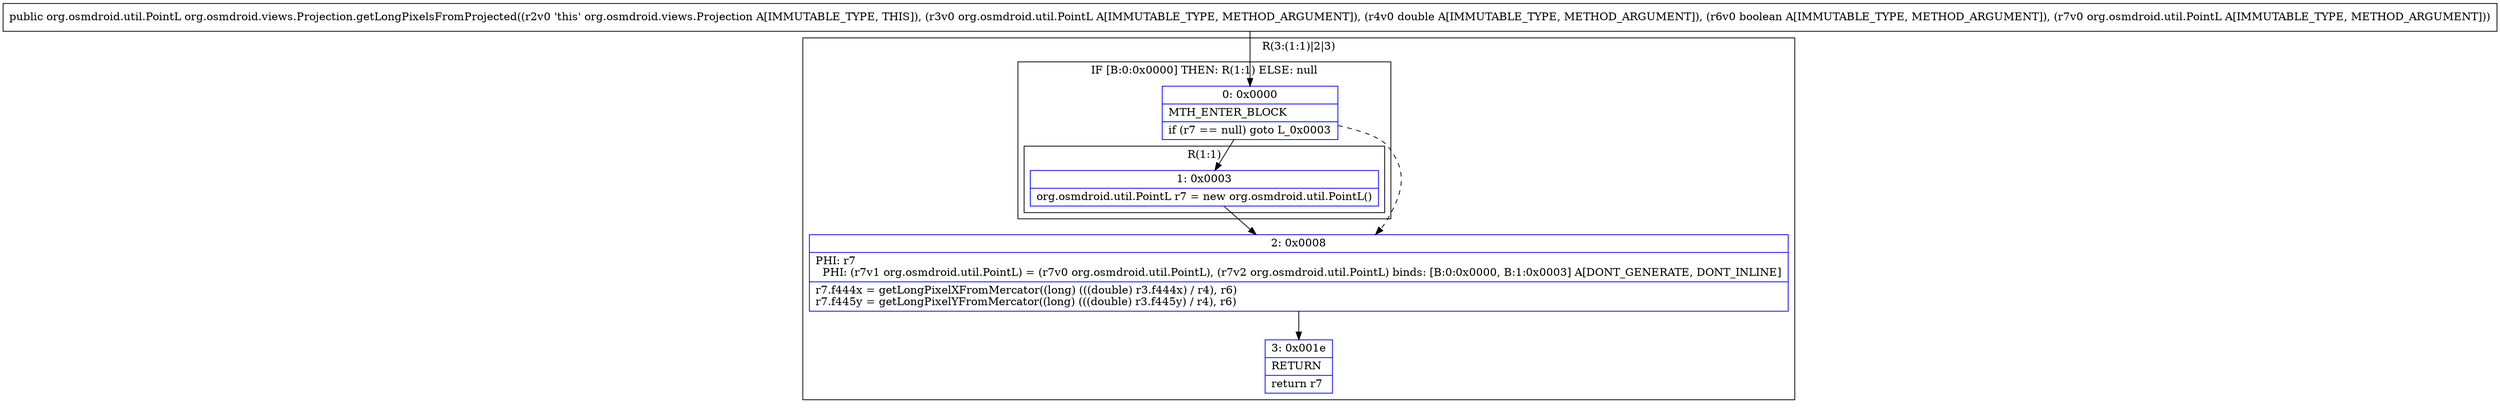 digraph "CFG fororg.osmdroid.views.Projection.getLongPixelsFromProjected(Lorg\/osmdroid\/util\/PointL;DZLorg\/osmdroid\/util\/PointL;)Lorg\/osmdroid\/util\/PointL;" {
subgraph cluster_Region_970966990 {
label = "R(3:(1:1)|2|3)";
node [shape=record,color=blue];
subgraph cluster_IfRegion_544975368 {
label = "IF [B:0:0x0000] THEN: R(1:1) ELSE: null";
node [shape=record,color=blue];
Node_0 [shape=record,label="{0\:\ 0x0000|MTH_ENTER_BLOCK\l|if (r7 == null) goto L_0x0003\l}"];
subgraph cluster_Region_200255560 {
label = "R(1:1)";
node [shape=record,color=blue];
Node_1 [shape=record,label="{1\:\ 0x0003|org.osmdroid.util.PointL r7 = new org.osmdroid.util.PointL()\l}"];
}
}
Node_2 [shape=record,label="{2\:\ 0x0008|PHI: r7 \l  PHI: (r7v1 org.osmdroid.util.PointL) = (r7v0 org.osmdroid.util.PointL), (r7v2 org.osmdroid.util.PointL) binds: [B:0:0x0000, B:1:0x0003] A[DONT_GENERATE, DONT_INLINE]\l|r7.f444x = getLongPixelXFromMercator((long) (((double) r3.f444x) \/ r4), r6)\lr7.f445y = getLongPixelYFromMercator((long) (((double) r3.f445y) \/ r4), r6)\l}"];
Node_3 [shape=record,label="{3\:\ 0x001e|RETURN\l|return r7\l}"];
}
MethodNode[shape=record,label="{public org.osmdroid.util.PointL org.osmdroid.views.Projection.getLongPixelsFromProjected((r2v0 'this' org.osmdroid.views.Projection A[IMMUTABLE_TYPE, THIS]), (r3v0 org.osmdroid.util.PointL A[IMMUTABLE_TYPE, METHOD_ARGUMENT]), (r4v0 double A[IMMUTABLE_TYPE, METHOD_ARGUMENT]), (r6v0 boolean A[IMMUTABLE_TYPE, METHOD_ARGUMENT]), (r7v0 org.osmdroid.util.PointL A[IMMUTABLE_TYPE, METHOD_ARGUMENT])) }"];
MethodNode -> Node_0;
Node_0 -> Node_1;
Node_0 -> Node_2[style=dashed];
Node_1 -> Node_2;
Node_2 -> Node_3;
}

